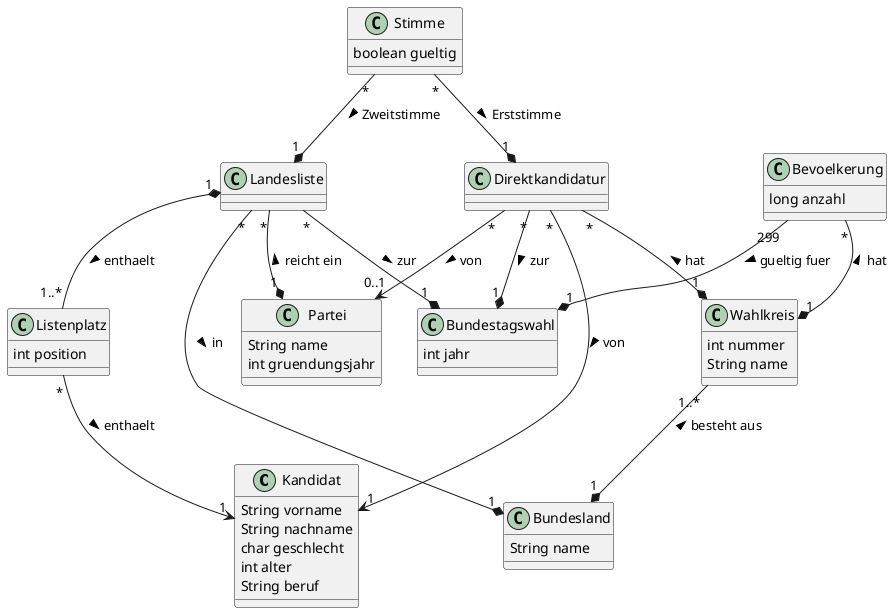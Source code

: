 @startuml
class Kandidat {
    String vorname
    String nachname
    char geschlecht
    int alter
    String beruf
}

class Bundesland {
    String name
}

class Partei {
    String name
    int gruendungsjahr
}

class Bundestagswahl{
   int jahr
}

class Bevoelkerung {
    long anzahl
}

class Landesliste {
}


class Listenplatz {
    int position
}

class Wahlkreis {
    int nummer
    String name
}

class Stimme {
    boolean gueltig
}

class Direktkandidatur {
}

Landesliste "*" --* "1" Bundesland : in >
Landesliste "*" --* "1" Partei : < reicht ein
Landesliste "*" --* "1" Bundestagswahl: zur >

Landesliste "1" *-- "1..*" Listenplatz : enthaelt >
Listenplatz "*" --> "1" Kandidat : enthaelt >

Wahlkreis "1..*" --* "1" Bundesland : besteht aus <

Bevoelkerung "*" --* "1" Wahlkreis : < hat
Bevoelkerung "299" --* "1" Bundestagswahl: gueltig fuer >

Direktkandidatur "*" --> "1" Kandidat : von >
Direktkandidatur "*" --* "1" Wahlkreis : < hat
Direktkandidatur "*" --> "0..1" Partei : von >
Direktkandidatur "*" --* "1" Bundestagswahl: zur >

Stimme "*" --* "1" Direktkandidatur : Erststimme >
Stimme "*" --* "1" Landesliste : Zweitstimme >
@enduml